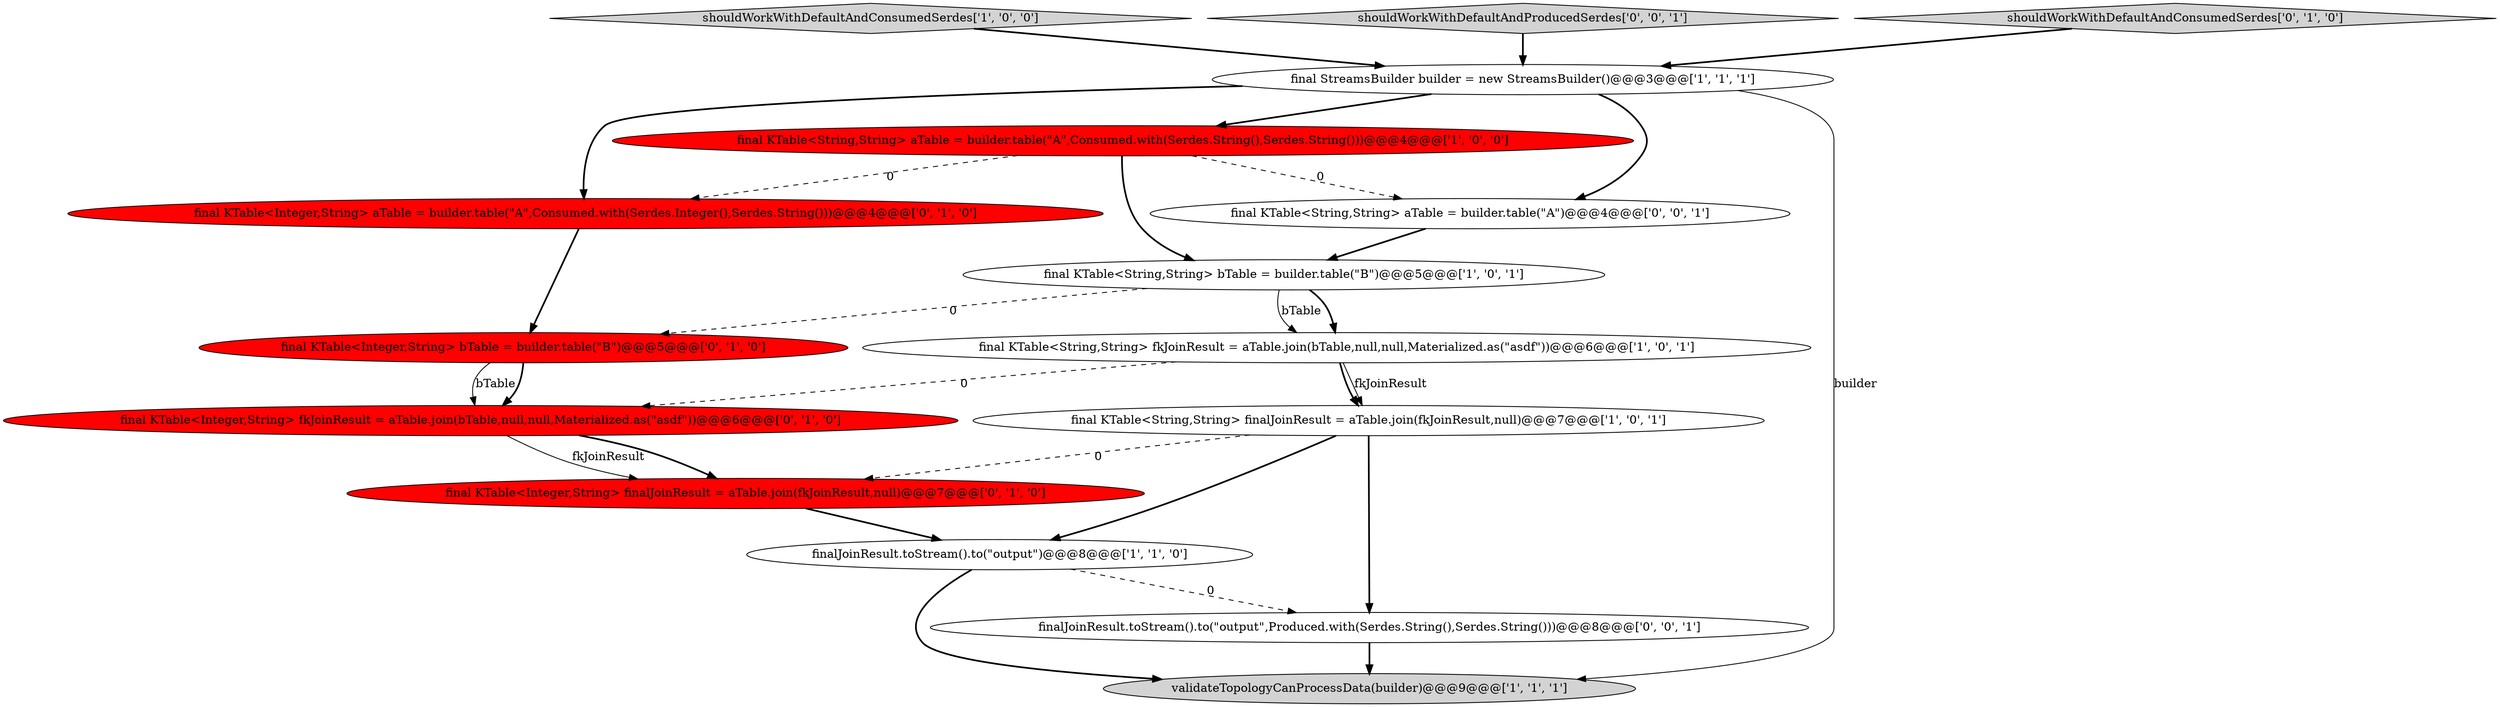 digraph {
1 [style = filled, label = "final KTable<String,String> finalJoinResult = aTable.join(fkJoinResult,null)@@@7@@@['1', '0', '1']", fillcolor = white, shape = ellipse image = "AAA0AAABBB1BBB"];
2 [style = filled, label = "finalJoinResult.toStream().to(\"output\")@@@8@@@['1', '1', '0']", fillcolor = white, shape = ellipse image = "AAA0AAABBB1BBB"];
4 [style = filled, label = "shouldWorkWithDefaultAndConsumedSerdes['1', '0', '0']", fillcolor = lightgray, shape = diamond image = "AAA0AAABBB1BBB"];
6 [style = filled, label = "final KTable<String,String> bTable = builder.table(\"B\")@@@5@@@['1', '0', '1']", fillcolor = white, shape = ellipse image = "AAA0AAABBB1BBB"];
11 [style = filled, label = "final KTable<Integer,String> aTable = builder.table(\"A\",Consumed.with(Serdes.Integer(),Serdes.String()))@@@4@@@['0', '1', '0']", fillcolor = red, shape = ellipse image = "AAA1AAABBB2BBB"];
0 [style = filled, label = "final StreamsBuilder builder = new StreamsBuilder()@@@3@@@['1', '1', '1']", fillcolor = white, shape = ellipse image = "AAA0AAABBB1BBB"];
13 [style = filled, label = "shouldWorkWithDefaultAndProducedSerdes['0', '0', '1']", fillcolor = lightgray, shape = diamond image = "AAA0AAABBB3BBB"];
8 [style = filled, label = "final KTable<Integer,String> finalJoinResult = aTable.join(fkJoinResult,null)@@@7@@@['0', '1', '0']", fillcolor = red, shape = ellipse image = "AAA1AAABBB2BBB"];
10 [style = filled, label = "final KTable<Integer,String> bTable = builder.table(\"B\")@@@5@@@['0', '1', '0']", fillcolor = red, shape = ellipse image = "AAA1AAABBB2BBB"];
5 [style = filled, label = "final KTable<String,String> aTable = builder.table(\"A\",Consumed.with(Serdes.String(),Serdes.String()))@@@4@@@['1', '0', '0']", fillcolor = red, shape = ellipse image = "AAA1AAABBB1BBB"];
14 [style = filled, label = "final KTable<String,String> aTable = builder.table(\"A\")@@@4@@@['0', '0', '1']", fillcolor = white, shape = ellipse image = "AAA0AAABBB3BBB"];
15 [style = filled, label = "finalJoinResult.toStream().to(\"output\",Produced.with(Serdes.String(),Serdes.String()))@@@8@@@['0', '0', '1']", fillcolor = white, shape = ellipse image = "AAA0AAABBB3BBB"];
3 [style = filled, label = "final KTable<String,String> fkJoinResult = aTable.join(bTable,null,null,Materialized.as(\"asdf\"))@@@6@@@['1', '0', '1']", fillcolor = white, shape = ellipse image = "AAA0AAABBB1BBB"];
12 [style = filled, label = "final KTable<Integer,String> fkJoinResult = aTable.join(bTable,null,null,Materialized.as(\"asdf\"))@@@6@@@['0', '1', '0']", fillcolor = red, shape = ellipse image = "AAA1AAABBB2BBB"];
9 [style = filled, label = "shouldWorkWithDefaultAndConsumedSerdes['0', '1', '0']", fillcolor = lightgray, shape = diamond image = "AAA0AAABBB2BBB"];
7 [style = filled, label = "validateTopologyCanProcessData(builder)@@@9@@@['1', '1', '1']", fillcolor = lightgray, shape = ellipse image = "AAA0AAABBB1BBB"];
6->3 [style = bold, label=""];
12->8 [style = solid, label="fkJoinResult"];
0->7 [style = solid, label="builder"];
5->14 [style = dashed, label="0"];
9->0 [style = bold, label=""];
15->7 [style = bold, label=""];
3->1 [style = bold, label=""];
10->12 [style = solid, label="bTable"];
1->15 [style = bold, label=""];
0->11 [style = bold, label=""];
4->0 [style = bold, label=""];
6->10 [style = dashed, label="0"];
2->15 [style = dashed, label="0"];
0->14 [style = bold, label=""];
3->12 [style = dashed, label="0"];
5->6 [style = bold, label=""];
8->2 [style = bold, label=""];
5->11 [style = dashed, label="0"];
11->10 [style = bold, label=""];
10->12 [style = bold, label=""];
12->8 [style = bold, label=""];
6->3 [style = solid, label="bTable"];
3->1 [style = solid, label="fkJoinResult"];
1->8 [style = dashed, label="0"];
1->2 [style = bold, label=""];
2->7 [style = bold, label=""];
14->6 [style = bold, label=""];
0->5 [style = bold, label=""];
13->0 [style = bold, label=""];
}

